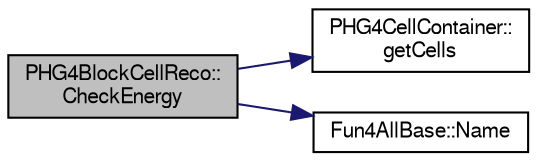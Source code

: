 digraph "PHG4BlockCellReco::CheckEnergy"
{
  bgcolor="transparent";
  edge [fontname="FreeSans",fontsize="10",labelfontname="FreeSans",labelfontsize="10"];
  node [fontname="FreeSans",fontsize="10",shape=record];
  rankdir="LR";
  Node1 [label="PHG4BlockCellReco::\lCheckEnergy",height=0.2,width=0.4,color="black", fillcolor="grey75", style="filled" fontcolor="black"];
  Node1 -> Node2 [color="midnightblue",fontsize="10",style="solid",fontname="FreeSans"];
  Node2 [label="PHG4CellContainer::\lgetCells",height=0.2,width=0.4,color="black",URL="$d4/d97/classPHG4CellContainer.html#a143d53939e2ba1daeea68be10b33125d",tooltip="return all Cells matching a given detid "];
  Node1 -> Node3 [color="midnightblue",fontsize="10",style="solid",fontname="FreeSans"];
  Node3 [label="Fun4AllBase::Name",height=0.2,width=0.4,color="black",URL="$d5/dec/classFun4AllBase.html#a41f9ac377743d046f590617fd6f4f0ed",tooltip="Returns the name of this module. "];
}
